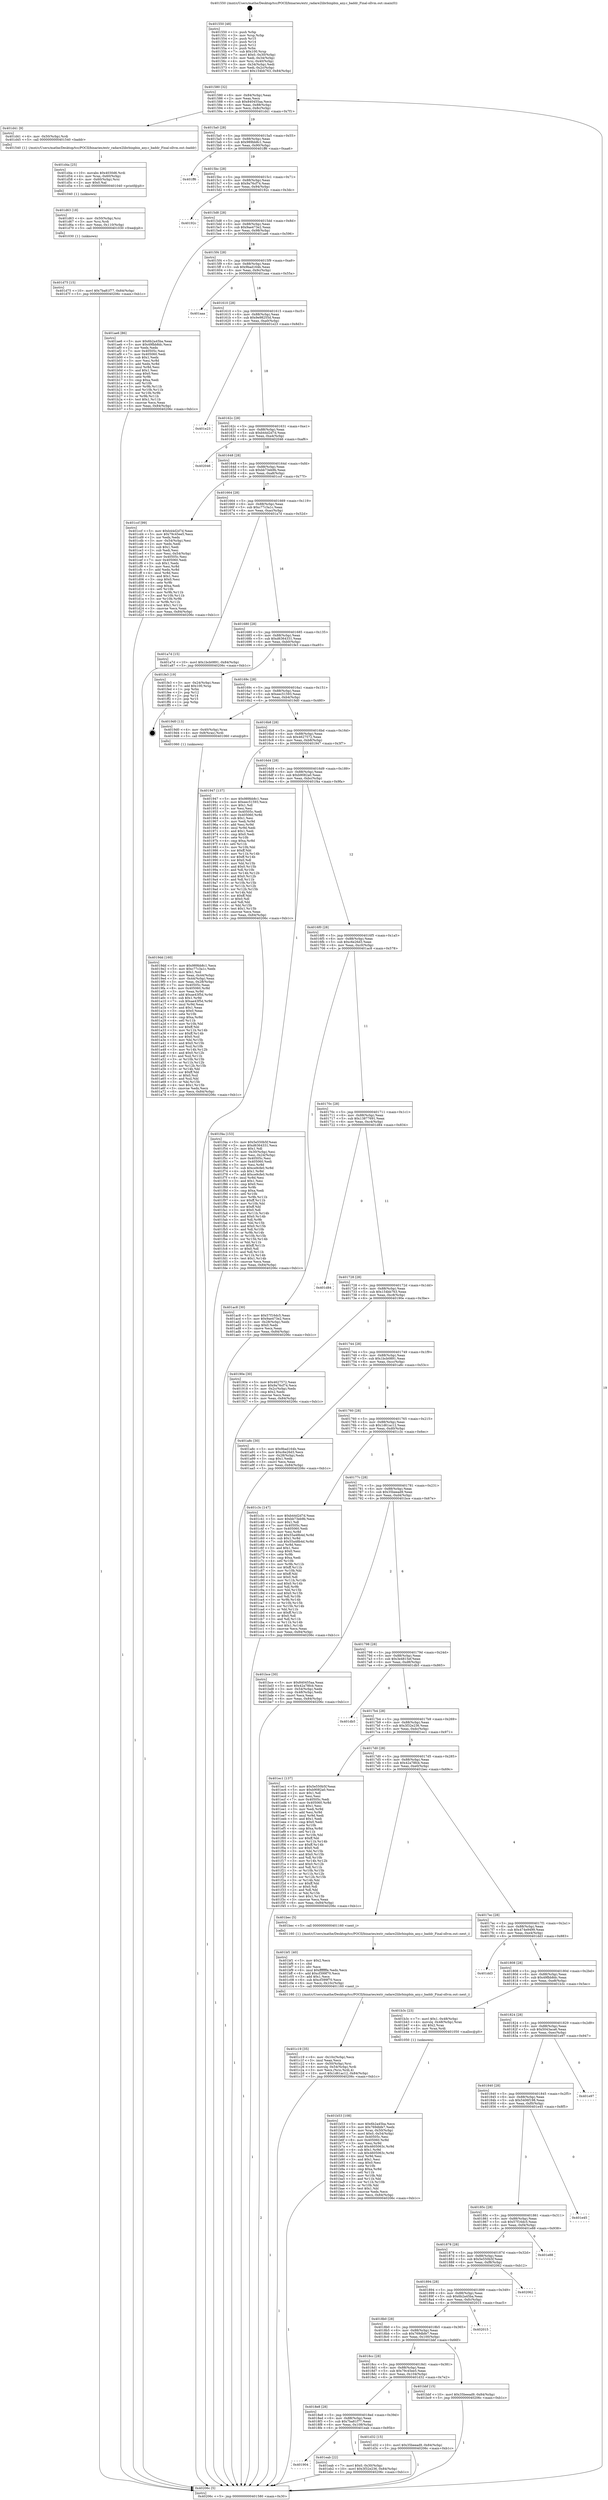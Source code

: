 digraph "0x401550" {
  label = "0x401550 (/mnt/c/Users/mathe/Desktop/tcc/POCII/binaries/extr_radare2librbinpbin_any.c_baddr_Final-ollvm.out::main(0))"
  labelloc = "t"
  node[shape=record]

  Entry [label="",width=0.3,height=0.3,shape=circle,fillcolor=black,style=filled]
  "0x401580" [label="{
     0x401580 [32]\l
     | [instrs]\l
     &nbsp;&nbsp;0x401580 \<+6\>: mov -0x84(%rbp),%eax\l
     &nbsp;&nbsp;0x401586 \<+2\>: mov %eax,%ecx\l
     &nbsp;&nbsp;0x401588 \<+6\>: sub $0x840455aa,%ecx\l
     &nbsp;&nbsp;0x40158e \<+6\>: mov %eax,-0x88(%rbp)\l
     &nbsp;&nbsp;0x401594 \<+6\>: mov %ecx,-0x8c(%rbp)\l
     &nbsp;&nbsp;0x40159a \<+6\>: je 0000000000401d41 \<main+0x7f1\>\l
  }"]
  "0x401d41" [label="{
     0x401d41 [9]\l
     | [instrs]\l
     &nbsp;&nbsp;0x401d41 \<+4\>: mov -0x50(%rbp),%rdi\l
     &nbsp;&nbsp;0x401d45 \<+5\>: call 0000000000401540 \<baddr\>\l
     | [calls]\l
     &nbsp;&nbsp;0x401540 \{1\} (/mnt/c/Users/mathe/Desktop/tcc/POCII/binaries/extr_radare2librbinpbin_any.c_baddr_Final-ollvm.out::baddr)\l
  }"]
  "0x4015a0" [label="{
     0x4015a0 [28]\l
     | [instrs]\l
     &nbsp;&nbsp;0x4015a0 \<+5\>: jmp 00000000004015a5 \<main+0x55\>\l
     &nbsp;&nbsp;0x4015a5 \<+6\>: mov -0x88(%rbp),%eax\l
     &nbsp;&nbsp;0x4015ab \<+5\>: sub $0x989bb8c1,%eax\l
     &nbsp;&nbsp;0x4015b0 \<+6\>: mov %eax,-0x90(%rbp)\l
     &nbsp;&nbsp;0x4015b6 \<+6\>: je 0000000000401ff6 \<main+0xaa6\>\l
  }"]
  Exit [label="",width=0.3,height=0.3,shape=circle,fillcolor=black,style=filled,peripheries=2]
  "0x401ff6" [label="{
     0x401ff6\l
  }", style=dashed]
  "0x4015bc" [label="{
     0x4015bc [28]\l
     | [instrs]\l
     &nbsp;&nbsp;0x4015bc \<+5\>: jmp 00000000004015c1 \<main+0x71\>\l
     &nbsp;&nbsp;0x4015c1 \<+6\>: mov -0x88(%rbp),%eax\l
     &nbsp;&nbsp;0x4015c7 \<+5\>: sub $0x9a76cf74,%eax\l
     &nbsp;&nbsp;0x4015cc \<+6\>: mov %eax,-0x94(%rbp)\l
     &nbsp;&nbsp;0x4015d2 \<+6\>: je 000000000040192c \<main+0x3dc\>\l
  }"]
  "0x401904" [label="{
     0x401904\l
  }", style=dashed]
  "0x40192c" [label="{
     0x40192c\l
  }", style=dashed]
  "0x4015d8" [label="{
     0x4015d8 [28]\l
     | [instrs]\l
     &nbsp;&nbsp;0x4015d8 \<+5\>: jmp 00000000004015dd \<main+0x8d\>\l
     &nbsp;&nbsp;0x4015dd \<+6\>: mov -0x88(%rbp),%eax\l
     &nbsp;&nbsp;0x4015e3 \<+5\>: sub $0x9ae473e2,%eax\l
     &nbsp;&nbsp;0x4015e8 \<+6\>: mov %eax,-0x98(%rbp)\l
     &nbsp;&nbsp;0x4015ee \<+6\>: je 0000000000401ae6 \<main+0x596\>\l
  }"]
  "0x401eab" [label="{
     0x401eab [22]\l
     | [instrs]\l
     &nbsp;&nbsp;0x401eab \<+7\>: movl $0x0,-0x30(%rbp)\l
     &nbsp;&nbsp;0x401eb2 \<+10\>: movl $0x3f32e236,-0x84(%rbp)\l
     &nbsp;&nbsp;0x401ebc \<+5\>: jmp 000000000040206c \<main+0xb1c\>\l
  }"]
  "0x401ae6" [label="{
     0x401ae6 [86]\l
     | [instrs]\l
     &nbsp;&nbsp;0x401ae6 \<+5\>: mov $0x6b2a45ba,%eax\l
     &nbsp;&nbsp;0x401aeb \<+5\>: mov $0x49fbb8dc,%ecx\l
     &nbsp;&nbsp;0x401af0 \<+2\>: xor %edx,%edx\l
     &nbsp;&nbsp;0x401af2 \<+7\>: mov 0x40505c,%esi\l
     &nbsp;&nbsp;0x401af9 \<+7\>: mov 0x405060,%edi\l
     &nbsp;&nbsp;0x401b00 \<+3\>: sub $0x1,%edx\l
     &nbsp;&nbsp;0x401b03 \<+3\>: mov %esi,%r8d\l
     &nbsp;&nbsp;0x401b06 \<+3\>: add %edx,%r8d\l
     &nbsp;&nbsp;0x401b09 \<+4\>: imul %r8d,%esi\l
     &nbsp;&nbsp;0x401b0d \<+3\>: and $0x1,%esi\l
     &nbsp;&nbsp;0x401b10 \<+3\>: cmp $0x0,%esi\l
     &nbsp;&nbsp;0x401b13 \<+4\>: sete %r9b\l
     &nbsp;&nbsp;0x401b17 \<+3\>: cmp $0xa,%edi\l
     &nbsp;&nbsp;0x401b1a \<+4\>: setl %r10b\l
     &nbsp;&nbsp;0x401b1e \<+3\>: mov %r9b,%r11b\l
     &nbsp;&nbsp;0x401b21 \<+3\>: and %r10b,%r11b\l
     &nbsp;&nbsp;0x401b24 \<+3\>: xor %r10b,%r9b\l
     &nbsp;&nbsp;0x401b27 \<+3\>: or %r9b,%r11b\l
     &nbsp;&nbsp;0x401b2a \<+4\>: test $0x1,%r11b\l
     &nbsp;&nbsp;0x401b2e \<+3\>: cmovne %ecx,%eax\l
     &nbsp;&nbsp;0x401b31 \<+6\>: mov %eax,-0x84(%rbp)\l
     &nbsp;&nbsp;0x401b37 \<+5\>: jmp 000000000040206c \<main+0xb1c\>\l
  }"]
  "0x4015f4" [label="{
     0x4015f4 [28]\l
     | [instrs]\l
     &nbsp;&nbsp;0x4015f4 \<+5\>: jmp 00000000004015f9 \<main+0xa9\>\l
     &nbsp;&nbsp;0x4015f9 \<+6\>: mov -0x88(%rbp),%eax\l
     &nbsp;&nbsp;0x4015ff \<+5\>: sub $0x9bad164b,%eax\l
     &nbsp;&nbsp;0x401604 \<+6\>: mov %eax,-0x9c(%rbp)\l
     &nbsp;&nbsp;0x40160a \<+6\>: je 0000000000401aaa \<main+0x55a\>\l
  }"]
  "0x401d75" [label="{
     0x401d75 [15]\l
     | [instrs]\l
     &nbsp;&nbsp;0x401d75 \<+10\>: movl $0x7ba81f77,-0x84(%rbp)\l
     &nbsp;&nbsp;0x401d7f \<+5\>: jmp 000000000040206c \<main+0xb1c\>\l
  }"]
  "0x401aaa" [label="{
     0x401aaa\l
  }", style=dashed]
  "0x401610" [label="{
     0x401610 [28]\l
     | [instrs]\l
     &nbsp;&nbsp;0x401610 \<+5\>: jmp 0000000000401615 \<main+0xc5\>\l
     &nbsp;&nbsp;0x401615 \<+6\>: mov -0x88(%rbp),%eax\l
     &nbsp;&nbsp;0x40161b \<+5\>: sub $0x9e98255d,%eax\l
     &nbsp;&nbsp;0x401620 \<+6\>: mov %eax,-0xa0(%rbp)\l
     &nbsp;&nbsp;0x401626 \<+6\>: je 0000000000401e23 \<main+0x8d3\>\l
  }"]
  "0x401d63" [label="{
     0x401d63 [18]\l
     | [instrs]\l
     &nbsp;&nbsp;0x401d63 \<+4\>: mov -0x50(%rbp),%rsi\l
     &nbsp;&nbsp;0x401d67 \<+3\>: mov %rsi,%rdi\l
     &nbsp;&nbsp;0x401d6a \<+6\>: mov %eax,-0x110(%rbp)\l
     &nbsp;&nbsp;0x401d70 \<+5\>: call 0000000000401030 \<free@plt\>\l
     | [calls]\l
     &nbsp;&nbsp;0x401030 \{1\} (unknown)\l
  }"]
  "0x401e23" [label="{
     0x401e23\l
  }", style=dashed]
  "0x40162c" [label="{
     0x40162c [28]\l
     | [instrs]\l
     &nbsp;&nbsp;0x40162c \<+5\>: jmp 0000000000401631 \<main+0xe1\>\l
     &nbsp;&nbsp;0x401631 \<+6\>: mov -0x88(%rbp),%eax\l
     &nbsp;&nbsp;0x401637 \<+5\>: sub $0xb44d2d7d,%eax\l
     &nbsp;&nbsp;0x40163c \<+6\>: mov %eax,-0xa4(%rbp)\l
     &nbsp;&nbsp;0x401642 \<+6\>: je 0000000000402046 \<main+0xaf6\>\l
  }"]
  "0x401d4a" [label="{
     0x401d4a [25]\l
     | [instrs]\l
     &nbsp;&nbsp;0x401d4a \<+10\>: movabs $0x4030d6,%rdi\l
     &nbsp;&nbsp;0x401d54 \<+4\>: mov %rax,-0x60(%rbp)\l
     &nbsp;&nbsp;0x401d58 \<+4\>: mov -0x60(%rbp),%rsi\l
     &nbsp;&nbsp;0x401d5c \<+2\>: mov $0x0,%al\l
     &nbsp;&nbsp;0x401d5e \<+5\>: call 0000000000401040 \<printf@plt\>\l
     | [calls]\l
     &nbsp;&nbsp;0x401040 \{1\} (unknown)\l
  }"]
  "0x402046" [label="{
     0x402046\l
  }", style=dashed]
  "0x401648" [label="{
     0x401648 [28]\l
     | [instrs]\l
     &nbsp;&nbsp;0x401648 \<+5\>: jmp 000000000040164d \<main+0xfd\>\l
     &nbsp;&nbsp;0x40164d \<+6\>: mov -0x88(%rbp),%eax\l
     &nbsp;&nbsp;0x401653 \<+5\>: sub $0xbb73eb9b,%eax\l
     &nbsp;&nbsp;0x401658 \<+6\>: mov %eax,-0xa8(%rbp)\l
     &nbsp;&nbsp;0x40165e \<+6\>: je 0000000000401ccf \<main+0x77f\>\l
  }"]
  "0x4018e8" [label="{
     0x4018e8 [28]\l
     | [instrs]\l
     &nbsp;&nbsp;0x4018e8 \<+5\>: jmp 00000000004018ed \<main+0x39d\>\l
     &nbsp;&nbsp;0x4018ed \<+6\>: mov -0x88(%rbp),%eax\l
     &nbsp;&nbsp;0x4018f3 \<+5\>: sub $0x7ba81f77,%eax\l
     &nbsp;&nbsp;0x4018f8 \<+6\>: mov %eax,-0x108(%rbp)\l
     &nbsp;&nbsp;0x4018fe \<+6\>: je 0000000000401eab \<main+0x95b\>\l
  }"]
  "0x401ccf" [label="{
     0x401ccf [99]\l
     | [instrs]\l
     &nbsp;&nbsp;0x401ccf \<+5\>: mov $0xb44d2d7d,%eax\l
     &nbsp;&nbsp;0x401cd4 \<+5\>: mov $0x79c45ee5,%ecx\l
     &nbsp;&nbsp;0x401cd9 \<+2\>: xor %edx,%edx\l
     &nbsp;&nbsp;0x401cdb \<+3\>: mov -0x54(%rbp),%esi\l
     &nbsp;&nbsp;0x401cde \<+2\>: mov %edx,%edi\l
     &nbsp;&nbsp;0x401ce0 \<+3\>: sub $0x1,%edi\l
     &nbsp;&nbsp;0x401ce3 \<+2\>: sub %edi,%esi\l
     &nbsp;&nbsp;0x401ce5 \<+3\>: mov %esi,-0x54(%rbp)\l
     &nbsp;&nbsp;0x401ce8 \<+7\>: mov 0x40505c,%esi\l
     &nbsp;&nbsp;0x401cef \<+7\>: mov 0x405060,%edi\l
     &nbsp;&nbsp;0x401cf6 \<+3\>: sub $0x1,%edx\l
     &nbsp;&nbsp;0x401cf9 \<+3\>: mov %esi,%r8d\l
     &nbsp;&nbsp;0x401cfc \<+3\>: add %edx,%r8d\l
     &nbsp;&nbsp;0x401cff \<+4\>: imul %r8d,%esi\l
     &nbsp;&nbsp;0x401d03 \<+3\>: and $0x1,%esi\l
     &nbsp;&nbsp;0x401d06 \<+3\>: cmp $0x0,%esi\l
     &nbsp;&nbsp;0x401d09 \<+4\>: sete %r9b\l
     &nbsp;&nbsp;0x401d0d \<+3\>: cmp $0xa,%edi\l
     &nbsp;&nbsp;0x401d10 \<+4\>: setl %r10b\l
     &nbsp;&nbsp;0x401d14 \<+3\>: mov %r9b,%r11b\l
     &nbsp;&nbsp;0x401d17 \<+3\>: and %r10b,%r11b\l
     &nbsp;&nbsp;0x401d1a \<+3\>: xor %r10b,%r9b\l
     &nbsp;&nbsp;0x401d1d \<+3\>: or %r9b,%r11b\l
     &nbsp;&nbsp;0x401d20 \<+4\>: test $0x1,%r11b\l
     &nbsp;&nbsp;0x401d24 \<+3\>: cmovne %ecx,%eax\l
     &nbsp;&nbsp;0x401d27 \<+6\>: mov %eax,-0x84(%rbp)\l
     &nbsp;&nbsp;0x401d2d \<+5\>: jmp 000000000040206c \<main+0xb1c\>\l
  }"]
  "0x401664" [label="{
     0x401664 [28]\l
     | [instrs]\l
     &nbsp;&nbsp;0x401664 \<+5\>: jmp 0000000000401669 \<main+0x119\>\l
     &nbsp;&nbsp;0x401669 \<+6\>: mov -0x88(%rbp),%eax\l
     &nbsp;&nbsp;0x40166f \<+5\>: sub $0xc77c3a1c,%eax\l
     &nbsp;&nbsp;0x401674 \<+6\>: mov %eax,-0xac(%rbp)\l
     &nbsp;&nbsp;0x40167a \<+6\>: je 0000000000401a7d \<main+0x52d\>\l
  }"]
  "0x401d32" [label="{
     0x401d32 [15]\l
     | [instrs]\l
     &nbsp;&nbsp;0x401d32 \<+10\>: movl $0x35beead9,-0x84(%rbp)\l
     &nbsp;&nbsp;0x401d3c \<+5\>: jmp 000000000040206c \<main+0xb1c\>\l
  }"]
  "0x401a7d" [label="{
     0x401a7d [15]\l
     | [instrs]\l
     &nbsp;&nbsp;0x401a7d \<+10\>: movl $0x1bcb0891,-0x84(%rbp)\l
     &nbsp;&nbsp;0x401a87 \<+5\>: jmp 000000000040206c \<main+0xb1c\>\l
  }"]
  "0x401680" [label="{
     0x401680 [28]\l
     | [instrs]\l
     &nbsp;&nbsp;0x401680 \<+5\>: jmp 0000000000401685 \<main+0x135\>\l
     &nbsp;&nbsp;0x401685 \<+6\>: mov -0x88(%rbp),%eax\l
     &nbsp;&nbsp;0x40168b \<+5\>: sub $0xd6364331,%eax\l
     &nbsp;&nbsp;0x401690 \<+6\>: mov %eax,-0xb0(%rbp)\l
     &nbsp;&nbsp;0x401696 \<+6\>: je 0000000000401fe3 \<main+0xa93\>\l
  }"]
  "0x401c19" [label="{
     0x401c19 [35]\l
     | [instrs]\l
     &nbsp;&nbsp;0x401c19 \<+6\>: mov -0x10c(%rbp),%ecx\l
     &nbsp;&nbsp;0x401c1f \<+3\>: imul %eax,%ecx\l
     &nbsp;&nbsp;0x401c22 \<+4\>: mov -0x50(%rbp),%rsi\l
     &nbsp;&nbsp;0x401c26 \<+4\>: movslq -0x54(%rbp),%rdi\l
     &nbsp;&nbsp;0x401c2a \<+3\>: mov %ecx,(%rsi,%rdi,4)\l
     &nbsp;&nbsp;0x401c2d \<+10\>: movl $0x1d61ac12,-0x84(%rbp)\l
     &nbsp;&nbsp;0x401c37 \<+5\>: jmp 000000000040206c \<main+0xb1c\>\l
  }"]
  "0x401fe3" [label="{
     0x401fe3 [19]\l
     | [instrs]\l
     &nbsp;&nbsp;0x401fe3 \<+3\>: mov -0x24(%rbp),%eax\l
     &nbsp;&nbsp;0x401fe6 \<+7\>: add $0x100,%rsp\l
     &nbsp;&nbsp;0x401fed \<+1\>: pop %rbx\l
     &nbsp;&nbsp;0x401fee \<+2\>: pop %r12\l
     &nbsp;&nbsp;0x401ff0 \<+2\>: pop %r14\l
     &nbsp;&nbsp;0x401ff2 \<+2\>: pop %r15\l
     &nbsp;&nbsp;0x401ff4 \<+1\>: pop %rbp\l
     &nbsp;&nbsp;0x401ff5 \<+1\>: ret\l
  }"]
  "0x40169c" [label="{
     0x40169c [28]\l
     | [instrs]\l
     &nbsp;&nbsp;0x40169c \<+5\>: jmp 00000000004016a1 \<main+0x151\>\l
     &nbsp;&nbsp;0x4016a1 \<+6\>: mov -0x88(%rbp),%eax\l
     &nbsp;&nbsp;0x4016a7 \<+5\>: sub $0xeec51593,%eax\l
     &nbsp;&nbsp;0x4016ac \<+6\>: mov %eax,-0xb4(%rbp)\l
     &nbsp;&nbsp;0x4016b2 \<+6\>: je 00000000004019d0 \<main+0x480\>\l
  }"]
  "0x401bf1" [label="{
     0x401bf1 [40]\l
     | [instrs]\l
     &nbsp;&nbsp;0x401bf1 \<+5\>: mov $0x2,%ecx\l
     &nbsp;&nbsp;0x401bf6 \<+1\>: cltd\l
     &nbsp;&nbsp;0x401bf7 \<+2\>: idiv %ecx\l
     &nbsp;&nbsp;0x401bf9 \<+6\>: imul $0xfffffffe,%edx,%ecx\l
     &nbsp;&nbsp;0x401bff \<+6\>: add $0xcf399f70,%ecx\l
     &nbsp;&nbsp;0x401c05 \<+3\>: add $0x1,%ecx\l
     &nbsp;&nbsp;0x401c08 \<+6\>: sub $0xcf399f70,%ecx\l
     &nbsp;&nbsp;0x401c0e \<+6\>: mov %ecx,-0x10c(%rbp)\l
     &nbsp;&nbsp;0x401c14 \<+5\>: call 0000000000401160 \<next_i\>\l
     | [calls]\l
     &nbsp;&nbsp;0x401160 \{1\} (/mnt/c/Users/mathe/Desktop/tcc/POCII/binaries/extr_radare2librbinpbin_any.c_baddr_Final-ollvm.out::next_i)\l
  }"]
  "0x4019d0" [label="{
     0x4019d0 [13]\l
     | [instrs]\l
     &nbsp;&nbsp;0x4019d0 \<+4\>: mov -0x40(%rbp),%rax\l
     &nbsp;&nbsp;0x4019d4 \<+4\>: mov 0x8(%rax),%rdi\l
     &nbsp;&nbsp;0x4019d8 \<+5\>: call 0000000000401060 \<atoi@plt\>\l
     | [calls]\l
     &nbsp;&nbsp;0x401060 \{1\} (unknown)\l
  }"]
  "0x4016b8" [label="{
     0x4016b8 [28]\l
     | [instrs]\l
     &nbsp;&nbsp;0x4016b8 \<+5\>: jmp 00000000004016bd \<main+0x16d\>\l
     &nbsp;&nbsp;0x4016bd \<+6\>: mov -0x88(%rbp),%eax\l
     &nbsp;&nbsp;0x4016c3 \<+5\>: sub $0x4627572,%eax\l
     &nbsp;&nbsp;0x4016c8 \<+6\>: mov %eax,-0xb8(%rbp)\l
     &nbsp;&nbsp;0x4016ce \<+6\>: je 0000000000401947 \<main+0x3f7\>\l
  }"]
  "0x4018cc" [label="{
     0x4018cc [28]\l
     | [instrs]\l
     &nbsp;&nbsp;0x4018cc \<+5\>: jmp 00000000004018d1 \<main+0x381\>\l
     &nbsp;&nbsp;0x4018d1 \<+6\>: mov -0x88(%rbp),%eax\l
     &nbsp;&nbsp;0x4018d7 \<+5\>: sub $0x79c45ee5,%eax\l
     &nbsp;&nbsp;0x4018dc \<+6\>: mov %eax,-0x104(%rbp)\l
     &nbsp;&nbsp;0x4018e2 \<+6\>: je 0000000000401d32 \<main+0x7e2\>\l
  }"]
  "0x401947" [label="{
     0x401947 [137]\l
     | [instrs]\l
     &nbsp;&nbsp;0x401947 \<+5\>: mov $0x989bb8c1,%eax\l
     &nbsp;&nbsp;0x40194c \<+5\>: mov $0xeec51593,%ecx\l
     &nbsp;&nbsp;0x401951 \<+2\>: mov $0x1,%dl\l
     &nbsp;&nbsp;0x401953 \<+2\>: xor %esi,%esi\l
     &nbsp;&nbsp;0x401955 \<+7\>: mov 0x40505c,%edi\l
     &nbsp;&nbsp;0x40195c \<+8\>: mov 0x405060,%r8d\l
     &nbsp;&nbsp;0x401964 \<+3\>: sub $0x1,%esi\l
     &nbsp;&nbsp;0x401967 \<+3\>: mov %edi,%r9d\l
     &nbsp;&nbsp;0x40196a \<+3\>: add %esi,%r9d\l
     &nbsp;&nbsp;0x40196d \<+4\>: imul %r9d,%edi\l
     &nbsp;&nbsp;0x401971 \<+3\>: and $0x1,%edi\l
     &nbsp;&nbsp;0x401974 \<+3\>: cmp $0x0,%edi\l
     &nbsp;&nbsp;0x401977 \<+4\>: sete %r10b\l
     &nbsp;&nbsp;0x40197b \<+4\>: cmp $0xa,%r8d\l
     &nbsp;&nbsp;0x40197f \<+4\>: setl %r11b\l
     &nbsp;&nbsp;0x401983 \<+3\>: mov %r10b,%bl\l
     &nbsp;&nbsp;0x401986 \<+3\>: xor $0xff,%bl\l
     &nbsp;&nbsp;0x401989 \<+3\>: mov %r11b,%r14b\l
     &nbsp;&nbsp;0x40198c \<+4\>: xor $0xff,%r14b\l
     &nbsp;&nbsp;0x401990 \<+3\>: xor $0x0,%dl\l
     &nbsp;&nbsp;0x401993 \<+3\>: mov %bl,%r15b\l
     &nbsp;&nbsp;0x401996 \<+4\>: and $0x0,%r15b\l
     &nbsp;&nbsp;0x40199a \<+3\>: and %dl,%r10b\l
     &nbsp;&nbsp;0x40199d \<+3\>: mov %r14b,%r12b\l
     &nbsp;&nbsp;0x4019a0 \<+4\>: and $0x0,%r12b\l
     &nbsp;&nbsp;0x4019a4 \<+3\>: and %dl,%r11b\l
     &nbsp;&nbsp;0x4019a7 \<+3\>: or %r10b,%r15b\l
     &nbsp;&nbsp;0x4019aa \<+3\>: or %r11b,%r12b\l
     &nbsp;&nbsp;0x4019ad \<+3\>: xor %r12b,%r15b\l
     &nbsp;&nbsp;0x4019b0 \<+3\>: or %r14b,%bl\l
     &nbsp;&nbsp;0x4019b3 \<+3\>: xor $0xff,%bl\l
     &nbsp;&nbsp;0x4019b6 \<+3\>: or $0x0,%dl\l
     &nbsp;&nbsp;0x4019b9 \<+2\>: and %dl,%bl\l
     &nbsp;&nbsp;0x4019bb \<+3\>: or %bl,%r15b\l
     &nbsp;&nbsp;0x4019be \<+4\>: test $0x1,%r15b\l
     &nbsp;&nbsp;0x4019c2 \<+3\>: cmovne %ecx,%eax\l
     &nbsp;&nbsp;0x4019c5 \<+6\>: mov %eax,-0x84(%rbp)\l
     &nbsp;&nbsp;0x4019cb \<+5\>: jmp 000000000040206c \<main+0xb1c\>\l
  }"]
  "0x4016d4" [label="{
     0x4016d4 [28]\l
     | [instrs]\l
     &nbsp;&nbsp;0x4016d4 \<+5\>: jmp 00000000004016d9 \<main+0x189\>\l
     &nbsp;&nbsp;0x4016d9 \<+6\>: mov -0x88(%rbp),%eax\l
     &nbsp;&nbsp;0x4016df \<+5\>: sub $0xb9082a0,%eax\l
     &nbsp;&nbsp;0x4016e4 \<+6\>: mov %eax,-0xbc(%rbp)\l
     &nbsp;&nbsp;0x4016ea \<+6\>: je 0000000000401f4a \<main+0x9fa\>\l
  }"]
  "0x401bbf" [label="{
     0x401bbf [15]\l
     | [instrs]\l
     &nbsp;&nbsp;0x401bbf \<+10\>: movl $0x35beead9,-0x84(%rbp)\l
     &nbsp;&nbsp;0x401bc9 \<+5\>: jmp 000000000040206c \<main+0xb1c\>\l
  }"]
  "0x401f4a" [label="{
     0x401f4a [153]\l
     | [instrs]\l
     &nbsp;&nbsp;0x401f4a \<+5\>: mov $0x5e550b5f,%eax\l
     &nbsp;&nbsp;0x401f4f \<+5\>: mov $0xd6364331,%ecx\l
     &nbsp;&nbsp;0x401f54 \<+2\>: mov $0x1,%dl\l
     &nbsp;&nbsp;0x401f56 \<+3\>: mov -0x30(%rbp),%esi\l
     &nbsp;&nbsp;0x401f59 \<+3\>: mov %esi,-0x24(%rbp)\l
     &nbsp;&nbsp;0x401f5c \<+7\>: mov 0x40505c,%esi\l
     &nbsp;&nbsp;0x401f63 \<+7\>: mov 0x405060,%edi\l
     &nbsp;&nbsp;0x401f6a \<+3\>: mov %esi,%r8d\l
     &nbsp;&nbsp;0x401f6d \<+7\>: sub $0xce9cfe0,%r8d\l
     &nbsp;&nbsp;0x401f74 \<+4\>: sub $0x1,%r8d\l
     &nbsp;&nbsp;0x401f78 \<+7\>: add $0xce9cfe0,%r8d\l
     &nbsp;&nbsp;0x401f7f \<+4\>: imul %r8d,%esi\l
     &nbsp;&nbsp;0x401f83 \<+3\>: and $0x1,%esi\l
     &nbsp;&nbsp;0x401f86 \<+3\>: cmp $0x0,%esi\l
     &nbsp;&nbsp;0x401f89 \<+4\>: sete %r9b\l
     &nbsp;&nbsp;0x401f8d \<+3\>: cmp $0xa,%edi\l
     &nbsp;&nbsp;0x401f90 \<+4\>: setl %r10b\l
     &nbsp;&nbsp;0x401f94 \<+3\>: mov %r9b,%r11b\l
     &nbsp;&nbsp;0x401f97 \<+4\>: xor $0xff,%r11b\l
     &nbsp;&nbsp;0x401f9b \<+3\>: mov %r10b,%bl\l
     &nbsp;&nbsp;0x401f9e \<+3\>: xor $0xff,%bl\l
     &nbsp;&nbsp;0x401fa1 \<+3\>: xor $0x0,%dl\l
     &nbsp;&nbsp;0x401fa4 \<+3\>: mov %r11b,%r14b\l
     &nbsp;&nbsp;0x401fa7 \<+4\>: and $0x0,%r14b\l
     &nbsp;&nbsp;0x401fab \<+3\>: and %dl,%r9b\l
     &nbsp;&nbsp;0x401fae \<+3\>: mov %bl,%r15b\l
     &nbsp;&nbsp;0x401fb1 \<+4\>: and $0x0,%r15b\l
     &nbsp;&nbsp;0x401fb5 \<+3\>: and %dl,%r10b\l
     &nbsp;&nbsp;0x401fb8 \<+3\>: or %r9b,%r14b\l
     &nbsp;&nbsp;0x401fbb \<+3\>: or %r10b,%r15b\l
     &nbsp;&nbsp;0x401fbe \<+3\>: xor %r15b,%r14b\l
     &nbsp;&nbsp;0x401fc1 \<+3\>: or %bl,%r11b\l
     &nbsp;&nbsp;0x401fc4 \<+4\>: xor $0xff,%r11b\l
     &nbsp;&nbsp;0x401fc8 \<+3\>: or $0x0,%dl\l
     &nbsp;&nbsp;0x401fcb \<+3\>: and %dl,%r11b\l
     &nbsp;&nbsp;0x401fce \<+3\>: or %r11b,%r14b\l
     &nbsp;&nbsp;0x401fd1 \<+4\>: test $0x1,%r14b\l
     &nbsp;&nbsp;0x401fd5 \<+3\>: cmovne %ecx,%eax\l
     &nbsp;&nbsp;0x401fd8 \<+6\>: mov %eax,-0x84(%rbp)\l
     &nbsp;&nbsp;0x401fde \<+5\>: jmp 000000000040206c \<main+0xb1c\>\l
  }"]
  "0x4016f0" [label="{
     0x4016f0 [28]\l
     | [instrs]\l
     &nbsp;&nbsp;0x4016f0 \<+5\>: jmp 00000000004016f5 \<main+0x1a5\>\l
     &nbsp;&nbsp;0x4016f5 \<+6\>: mov -0x88(%rbp),%eax\l
     &nbsp;&nbsp;0x4016fb \<+5\>: sub $0xc6e26d3,%eax\l
     &nbsp;&nbsp;0x401700 \<+6\>: mov %eax,-0xc0(%rbp)\l
     &nbsp;&nbsp;0x401706 \<+6\>: je 0000000000401ac8 \<main+0x578\>\l
  }"]
  "0x4018b0" [label="{
     0x4018b0 [28]\l
     | [instrs]\l
     &nbsp;&nbsp;0x4018b0 \<+5\>: jmp 00000000004018b5 \<main+0x365\>\l
     &nbsp;&nbsp;0x4018b5 \<+6\>: mov -0x88(%rbp),%eax\l
     &nbsp;&nbsp;0x4018bb \<+5\>: sub $0x769dbfe7,%eax\l
     &nbsp;&nbsp;0x4018c0 \<+6\>: mov %eax,-0x100(%rbp)\l
     &nbsp;&nbsp;0x4018c6 \<+6\>: je 0000000000401bbf \<main+0x66f\>\l
  }"]
  "0x401ac8" [label="{
     0x401ac8 [30]\l
     | [instrs]\l
     &nbsp;&nbsp;0x401ac8 \<+5\>: mov $0x57f16dc5,%eax\l
     &nbsp;&nbsp;0x401acd \<+5\>: mov $0x9ae473e2,%ecx\l
     &nbsp;&nbsp;0x401ad2 \<+3\>: mov -0x28(%rbp),%edx\l
     &nbsp;&nbsp;0x401ad5 \<+3\>: cmp $0x0,%edx\l
     &nbsp;&nbsp;0x401ad8 \<+3\>: cmove %ecx,%eax\l
     &nbsp;&nbsp;0x401adb \<+6\>: mov %eax,-0x84(%rbp)\l
     &nbsp;&nbsp;0x401ae1 \<+5\>: jmp 000000000040206c \<main+0xb1c\>\l
  }"]
  "0x40170c" [label="{
     0x40170c [28]\l
     | [instrs]\l
     &nbsp;&nbsp;0x40170c \<+5\>: jmp 0000000000401711 \<main+0x1c1\>\l
     &nbsp;&nbsp;0x401711 \<+6\>: mov -0x88(%rbp),%eax\l
     &nbsp;&nbsp;0x401717 \<+5\>: sub $0x13877691,%eax\l
     &nbsp;&nbsp;0x40171c \<+6\>: mov %eax,-0xc4(%rbp)\l
     &nbsp;&nbsp;0x401722 \<+6\>: je 0000000000401d84 \<main+0x834\>\l
  }"]
  "0x402015" [label="{
     0x402015\l
  }", style=dashed]
  "0x401d84" [label="{
     0x401d84\l
  }", style=dashed]
  "0x401728" [label="{
     0x401728 [28]\l
     | [instrs]\l
     &nbsp;&nbsp;0x401728 \<+5\>: jmp 000000000040172d \<main+0x1dd\>\l
     &nbsp;&nbsp;0x40172d \<+6\>: mov -0x88(%rbp),%eax\l
     &nbsp;&nbsp;0x401733 \<+5\>: sub $0x154bb763,%eax\l
     &nbsp;&nbsp;0x401738 \<+6\>: mov %eax,-0xc8(%rbp)\l
     &nbsp;&nbsp;0x40173e \<+6\>: je 000000000040190e \<main+0x3be\>\l
  }"]
  "0x401894" [label="{
     0x401894 [28]\l
     | [instrs]\l
     &nbsp;&nbsp;0x401894 \<+5\>: jmp 0000000000401899 \<main+0x349\>\l
     &nbsp;&nbsp;0x401899 \<+6\>: mov -0x88(%rbp),%eax\l
     &nbsp;&nbsp;0x40189f \<+5\>: sub $0x6b2a45ba,%eax\l
     &nbsp;&nbsp;0x4018a4 \<+6\>: mov %eax,-0xfc(%rbp)\l
     &nbsp;&nbsp;0x4018aa \<+6\>: je 0000000000402015 \<main+0xac5\>\l
  }"]
  "0x40190e" [label="{
     0x40190e [30]\l
     | [instrs]\l
     &nbsp;&nbsp;0x40190e \<+5\>: mov $0x4627572,%eax\l
     &nbsp;&nbsp;0x401913 \<+5\>: mov $0x9a76cf74,%ecx\l
     &nbsp;&nbsp;0x401918 \<+3\>: mov -0x2c(%rbp),%edx\l
     &nbsp;&nbsp;0x40191b \<+3\>: cmp $0x2,%edx\l
     &nbsp;&nbsp;0x40191e \<+3\>: cmovne %ecx,%eax\l
     &nbsp;&nbsp;0x401921 \<+6\>: mov %eax,-0x84(%rbp)\l
     &nbsp;&nbsp;0x401927 \<+5\>: jmp 000000000040206c \<main+0xb1c\>\l
  }"]
  "0x401744" [label="{
     0x401744 [28]\l
     | [instrs]\l
     &nbsp;&nbsp;0x401744 \<+5\>: jmp 0000000000401749 \<main+0x1f9\>\l
     &nbsp;&nbsp;0x401749 \<+6\>: mov -0x88(%rbp),%eax\l
     &nbsp;&nbsp;0x40174f \<+5\>: sub $0x1bcb0891,%eax\l
     &nbsp;&nbsp;0x401754 \<+6\>: mov %eax,-0xcc(%rbp)\l
     &nbsp;&nbsp;0x40175a \<+6\>: je 0000000000401a8c \<main+0x53c\>\l
  }"]
  "0x40206c" [label="{
     0x40206c [5]\l
     | [instrs]\l
     &nbsp;&nbsp;0x40206c \<+5\>: jmp 0000000000401580 \<main+0x30\>\l
  }"]
  "0x401550" [label="{
     0x401550 [48]\l
     | [instrs]\l
     &nbsp;&nbsp;0x401550 \<+1\>: push %rbp\l
     &nbsp;&nbsp;0x401551 \<+3\>: mov %rsp,%rbp\l
     &nbsp;&nbsp;0x401554 \<+2\>: push %r15\l
     &nbsp;&nbsp;0x401556 \<+2\>: push %r14\l
     &nbsp;&nbsp;0x401558 \<+2\>: push %r12\l
     &nbsp;&nbsp;0x40155a \<+1\>: push %rbx\l
     &nbsp;&nbsp;0x40155b \<+7\>: sub $0x100,%rsp\l
     &nbsp;&nbsp;0x401562 \<+7\>: movl $0x0,-0x30(%rbp)\l
     &nbsp;&nbsp;0x401569 \<+3\>: mov %edi,-0x34(%rbp)\l
     &nbsp;&nbsp;0x40156c \<+4\>: mov %rsi,-0x40(%rbp)\l
     &nbsp;&nbsp;0x401570 \<+3\>: mov -0x34(%rbp),%edi\l
     &nbsp;&nbsp;0x401573 \<+3\>: mov %edi,-0x2c(%rbp)\l
     &nbsp;&nbsp;0x401576 \<+10\>: movl $0x154bb763,-0x84(%rbp)\l
  }"]
  "0x4019dd" [label="{
     0x4019dd [160]\l
     | [instrs]\l
     &nbsp;&nbsp;0x4019dd \<+5\>: mov $0x989bb8c1,%ecx\l
     &nbsp;&nbsp;0x4019e2 \<+5\>: mov $0xc77c3a1c,%edx\l
     &nbsp;&nbsp;0x4019e7 \<+3\>: mov $0x1,%sil\l
     &nbsp;&nbsp;0x4019ea \<+3\>: mov %eax,-0x44(%rbp)\l
     &nbsp;&nbsp;0x4019ed \<+3\>: mov -0x44(%rbp),%eax\l
     &nbsp;&nbsp;0x4019f0 \<+3\>: mov %eax,-0x28(%rbp)\l
     &nbsp;&nbsp;0x4019f3 \<+7\>: mov 0x40505c,%eax\l
     &nbsp;&nbsp;0x4019fa \<+8\>: mov 0x405060,%r8d\l
     &nbsp;&nbsp;0x401a02 \<+3\>: mov %eax,%r9d\l
     &nbsp;&nbsp;0x401a05 \<+7\>: add $0xae43f5d,%r9d\l
     &nbsp;&nbsp;0x401a0c \<+4\>: sub $0x1,%r9d\l
     &nbsp;&nbsp;0x401a10 \<+7\>: sub $0xae43f5d,%r9d\l
     &nbsp;&nbsp;0x401a17 \<+4\>: imul %r9d,%eax\l
     &nbsp;&nbsp;0x401a1b \<+3\>: and $0x1,%eax\l
     &nbsp;&nbsp;0x401a1e \<+3\>: cmp $0x0,%eax\l
     &nbsp;&nbsp;0x401a21 \<+4\>: sete %r10b\l
     &nbsp;&nbsp;0x401a25 \<+4\>: cmp $0xa,%r8d\l
     &nbsp;&nbsp;0x401a29 \<+4\>: setl %r11b\l
     &nbsp;&nbsp;0x401a2d \<+3\>: mov %r10b,%bl\l
     &nbsp;&nbsp;0x401a30 \<+3\>: xor $0xff,%bl\l
     &nbsp;&nbsp;0x401a33 \<+3\>: mov %r11b,%r14b\l
     &nbsp;&nbsp;0x401a36 \<+4\>: xor $0xff,%r14b\l
     &nbsp;&nbsp;0x401a3a \<+4\>: xor $0x0,%sil\l
     &nbsp;&nbsp;0x401a3e \<+3\>: mov %bl,%r15b\l
     &nbsp;&nbsp;0x401a41 \<+4\>: and $0x0,%r15b\l
     &nbsp;&nbsp;0x401a45 \<+3\>: and %sil,%r10b\l
     &nbsp;&nbsp;0x401a48 \<+3\>: mov %r14b,%r12b\l
     &nbsp;&nbsp;0x401a4b \<+4\>: and $0x0,%r12b\l
     &nbsp;&nbsp;0x401a4f \<+3\>: and %sil,%r11b\l
     &nbsp;&nbsp;0x401a52 \<+3\>: or %r10b,%r15b\l
     &nbsp;&nbsp;0x401a55 \<+3\>: or %r11b,%r12b\l
     &nbsp;&nbsp;0x401a58 \<+3\>: xor %r12b,%r15b\l
     &nbsp;&nbsp;0x401a5b \<+3\>: or %r14b,%bl\l
     &nbsp;&nbsp;0x401a5e \<+3\>: xor $0xff,%bl\l
     &nbsp;&nbsp;0x401a61 \<+4\>: or $0x0,%sil\l
     &nbsp;&nbsp;0x401a65 \<+3\>: and %sil,%bl\l
     &nbsp;&nbsp;0x401a68 \<+3\>: or %bl,%r15b\l
     &nbsp;&nbsp;0x401a6b \<+4\>: test $0x1,%r15b\l
     &nbsp;&nbsp;0x401a6f \<+3\>: cmovne %edx,%ecx\l
     &nbsp;&nbsp;0x401a72 \<+6\>: mov %ecx,-0x84(%rbp)\l
     &nbsp;&nbsp;0x401a78 \<+5\>: jmp 000000000040206c \<main+0xb1c\>\l
  }"]
  "0x402062" [label="{
     0x402062\l
  }", style=dashed]
  "0x401a8c" [label="{
     0x401a8c [30]\l
     | [instrs]\l
     &nbsp;&nbsp;0x401a8c \<+5\>: mov $0x9bad164b,%eax\l
     &nbsp;&nbsp;0x401a91 \<+5\>: mov $0xc6e26d3,%ecx\l
     &nbsp;&nbsp;0x401a96 \<+3\>: mov -0x28(%rbp),%edx\l
     &nbsp;&nbsp;0x401a99 \<+3\>: cmp $0x1,%edx\l
     &nbsp;&nbsp;0x401a9c \<+3\>: cmovl %ecx,%eax\l
     &nbsp;&nbsp;0x401a9f \<+6\>: mov %eax,-0x84(%rbp)\l
     &nbsp;&nbsp;0x401aa5 \<+5\>: jmp 000000000040206c \<main+0xb1c\>\l
  }"]
  "0x401760" [label="{
     0x401760 [28]\l
     | [instrs]\l
     &nbsp;&nbsp;0x401760 \<+5\>: jmp 0000000000401765 \<main+0x215\>\l
     &nbsp;&nbsp;0x401765 \<+6\>: mov -0x88(%rbp),%eax\l
     &nbsp;&nbsp;0x40176b \<+5\>: sub $0x1d61ac12,%eax\l
     &nbsp;&nbsp;0x401770 \<+6\>: mov %eax,-0xd0(%rbp)\l
     &nbsp;&nbsp;0x401776 \<+6\>: je 0000000000401c3c \<main+0x6ec\>\l
  }"]
  "0x401878" [label="{
     0x401878 [28]\l
     | [instrs]\l
     &nbsp;&nbsp;0x401878 \<+5\>: jmp 000000000040187d \<main+0x32d\>\l
     &nbsp;&nbsp;0x40187d \<+6\>: mov -0x88(%rbp),%eax\l
     &nbsp;&nbsp;0x401883 \<+5\>: sub $0x5e550b5f,%eax\l
     &nbsp;&nbsp;0x401888 \<+6\>: mov %eax,-0xf8(%rbp)\l
     &nbsp;&nbsp;0x40188e \<+6\>: je 0000000000402062 \<main+0xb12\>\l
  }"]
  "0x401c3c" [label="{
     0x401c3c [147]\l
     | [instrs]\l
     &nbsp;&nbsp;0x401c3c \<+5\>: mov $0xb44d2d7d,%eax\l
     &nbsp;&nbsp;0x401c41 \<+5\>: mov $0xbb73eb9b,%ecx\l
     &nbsp;&nbsp;0x401c46 \<+2\>: mov $0x1,%dl\l
     &nbsp;&nbsp;0x401c48 \<+7\>: mov 0x40505c,%esi\l
     &nbsp;&nbsp;0x401c4f \<+7\>: mov 0x405060,%edi\l
     &nbsp;&nbsp;0x401c56 \<+3\>: mov %esi,%r8d\l
     &nbsp;&nbsp;0x401c59 \<+7\>: add $0x55a48b4d,%r8d\l
     &nbsp;&nbsp;0x401c60 \<+4\>: sub $0x1,%r8d\l
     &nbsp;&nbsp;0x401c64 \<+7\>: sub $0x55a48b4d,%r8d\l
     &nbsp;&nbsp;0x401c6b \<+4\>: imul %r8d,%esi\l
     &nbsp;&nbsp;0x401c6f \<+3\>: and $0x1,%esi\l
     &nbsp;&nbsp;0x401c72 \<+3\>: cmp $0x0,%esi\l
     &nbsp;&nbsp;0x401c75 \<+4\>: sete %r9b\l
     &nbsp;&nbsp;0x401c79 \<+3\>: cmp $0xa,%edi\l
     &nbsp;&nbsp;0x401c7c \<+4\>: setl %r10b\l
     &nbsp;&nbsp;0x401c80 \<+3\>: mov %r9b,%r11b\l
     &nbsp;&nbsp;0x401c83 \<+4\>: xor $0xff,%r11b\l
     &nbsp;&nbsp;0x401c87 \<+3\>: mov %r10b,%bl\l
     &nbsp;&nbsp;0x401c8a \<+3\>: xor $0xff,%bl\l
     &nbsp;&nbsp;0x401c8d \<+3\>: xor $0x0,%dl\l
     &nbsp;&nbsp;0x401c90 \<+3\>: mov %r11b,%r14b\l
     &nbsp;&nbsp;0x401c93 \<+4\>: and $0x0,%r14b\l
     &nbsp;&nbsp;0x401c97 \<+3\>: and %dl,%r9b\l
     &nbsp;&nbsp;0x401c9a \<+3\>: mov %bl,%r15b\l
     &nbsp;&nbsp;0x401c9d \<+4\>: and $0x0,%r15b\l
     &nbsp;&nbsp;0x401ca1 \<+3\>: and %dl,%r10b\l
     &nbsp;&nbsp;0x401ca4 \<+3\>: or %r9b,%r14b\l
     &nbsp;&nbsp;0x401ca7 \<+3\>: or %r10b,%r15b\l
     &nbsp;&nbsp;0x401caa \<+3\>: xor %r15b,%r14b\l
     &nbsp;&nbsp;0x401cad \<+3\>: or %bl,%r11b\l
     &nbsp;&nbsp;0x401cb0 \<+4\>: xor $0xff,%r11b\l
     &nbsp;&nbsp;0x401cb4 \<+3\>: or $0x0,%dl\l
     &nbsp;&nbsp;0x401cb7 \<+3\>: and %dl,%r11b\l
     &nbsp;&nbsp;0x401cba \<+3\>: or %r11b,%r14b\l
     &nbsp;&nbsp;0x401cbd \<+4\>: test $0x1,%r14b\l
     &nbsp;&nbsp;0x401cc1 \<+3\>: cmovne %ecx,%eax\l
     &nbsp;&nbsp;0x401cc4 \<+6\>: mov %eax,-0x84(%rbp)\l
     &nbsp;&nbsp;0x401cca \<+5\>: jmp 000000000040206c \<main+0xb1c\>\l
  }"]
  "0x40177c" [label="{
     0x40177c [28]\l
     | [instrs]\l
     &nbsp;&nbsp;0x40177c \<+5\>: jmp 0000000000401781 \<main+0x231\>\l
     &nbsp;&nbsp;0x401781 \<+6\>: mov -0x88(%rbp),%eax\l
     &nbsp;&nbsp;0x401787 \<+5\>: sub $0x35beead9,%eax\l
     &nbsp;&nbsp;0x40178c \<+6\>: mov %eax,-0xd4(%rbp)\l
     &nbsp;&nbsp;0x401792 \<+6\>: je 0000000000401bce \<main+0x67e\>\l
  }"]
  "0x401e88" [label="{
     0x401e88\l
  }", style=dashed]
  "0x401bce" [label="{
     0x401bce [30]\l
     | [instrs]\l
     &nbsp;&nbsp;0x401bce \<+5\>: mov $0x840455aa,%eax\l
     &nbsp;&nbsp;0x401bd3 \<+5\>: mov $0x42a78fcb,%ecx\l
     &nbsp;&nbsp;0x401bd8 \<+3\>: mov -0x54(%rbp),%edx\l
     &nbsp;&nbsp;0x401bdb \<+3\>: cmp -0x48(%rbp),%edx\l
     &nbsp;&nbsp;0x401bde \<+3\>: cmovl %ecx,%eax\l
     &nbsp;&nbsp;0x401be1 \<+6\>: mov %eax,-0x84(%rbp)\l
     &nbsp;&nbsp;0x401be7 \<+5\>: jmp 000000000040206c \<main+0xb1c\>\l
  }"]
  "0x401798" [label="{
     0x401798 [28]\l
     | [instrs]\l
     &nbsp;&nbsp;0x401798 \<+5\>: jmp 000000000040179d \<main+0x24d\>\l
     &nbsp;&nbsp;0x40179d \<+6\>: mov -0x88(%rbp),%eax\l
     &nbsp;&nbsp;0x4017a3 \<+5\>: sub $0x3e4815ef,%eax\l
     &nbsp;&nbsp;0x4017a8 \<+6\>: mov %eax,-0xd8(%rbp)\l
     &nbsp;&nbsp;0x4017ae \<+6\>: je 0000000000401db5 \<main+0x865\>\l
  }"]
  "0x40185c" [label="{
     0x40185c [28]\l
     | [instrs]\l
     &nbsp;&nbsp;0x40185c \<+5\>: jmp 0000000000401861 \<main+0x311\>\l
     &nbsp;&nbsp;0x401861 \<+6\>: mov -0x88(%rbp),%eax\l
     &nbsp;&nbsp;0x401867 \<+5\>: sub $0x57f16dc5,%eax\l
     &nbsp;&nbsp;0x40186c \<+6\>: mov %eax,-0xf4(%rbp)\l
     &nbsp;&nbsp;0x401872 \<+6\>: je 0000000000401e88 \<main+0x938\>\l
  }"]
  "0x401db5" [label="{
     0x401db5\l
  }", style=dashed]
  "0x4017b4" [label="{
     0x4017b4 [28]\l
     | [instrs]\l
     &nbsp;&nbsp;0x4017b4 \<+5\>: jmp 00000000004017b9 \<main+0x269\>\l
     &nbsp;&nbsp;0x4017b9 \<+6\>: mov -0x88(%rbp),%eax\l
     &nbsp;&nbsp;0x4017bf \<+5\>: sub $0x3f32e236,%eax\l
     &nbsp;&nbsp;0x4017c4 \<+6\>: mov %eax,-0xdc(%rbp)\l
     &nbsp;&nbsp;0x4017ca \<+6\>: je 0000000000401ec1 \<main+0x971\>\l
  }"]
  "0x401e45" [label="{
     0x401e45\l
  }", style=dashed]
  "0x401ec1" [label="{
     0x401ec1 [137]\l
     | [instrs]\l
     &nbsp;&nbsp;0x401ec1 \<+5\>: mov $0x5e550b5f,%eax\l
     &nbsp;&nbsp;0x401ec6 \<+5\>: mov $0xb9082a0,%ecx\l
     &nbsp;&nbsp;0x401ecb \<+2\>: mov $0x1,%dl\l
     &nbsp;&nbsp;0x401ecd \<+2\>: xor %esi,%esi\l
     &nbsp;&nbsp;0x401ecf \<+7\>: mov 0x40505c,%edi\l
     &nbsp;&nbsp;0x401ed6 \<+8\>: mov 0x405060,%r8d\l
     &nbsp;&nbsp;0x401ede \<+3\>: sub $0x1,%esi\l
     &nbsp;&nbsp;0x401ee1 \<+3\>: mov %edi,%r9d\l
     &nbsp;&nbsp;0x401ee4 \<+3\>: add %esi,%r9d\l
     &nbsp;&nbsp;0x401ee7 \<+4\>: imul %r9d,%edi\l
     &nbsp;&nbsp;0x401eeb \<+3\>: and $0x1,%edi\l
     &nbsp;&nbsp;0x401eee \<+3\>: cmp $0x0,%edi\l
     &nbsp;&nbsp;0x401ef1 \<+4\>: sete %r10b\l
     &nbsp;&nbsp;0x401ef5 \<+4\>: cmp $0xa,%r8d\l
     &nbsp;&nbsp;0x401ef9 \<+4\>: setl %r11b\l
     &nbsp;&nbsp;0x401efd \<+3\>: mov %r10b,%bl\l
     &nbsp;&nbsp;0x401f00 \<+3\>: xor $0xff,%bl\l
     &nbsp;&nbsp;0x401f03 \<+3\>: mov %r11b,%r14b\l
     &nbsp;&nbsp;0x401f06 \<+4\>: xor $0xff,%r14b\l
     &nbsp;&nbsp;0x401f0a \<+3\>: xor $0x0,%dl\l
     &nbsp;&nbsp;0x401f0d \<+3\>: mov %bl,%r15b\l
     &nbsp;&nbsp;0x401f10 \<+4\>: and $0x0,%r15b\l
     &nbsp;&nbsp;0x401f14 \<+3\>: and %dl,%r10b\l
     &nbsp;&nbsp;0x401f17 \<+3\>: mov %r14b,%r12b\l
     &nbsp;&nbsp;0x401f1a \<+4\>: and $0x0,%r12b\l
     &nbsp;&nbsp;0x401f1e \<+3\>: and %dl,%r11b\l
     &nbsp;&nbsp;0x401f21 \<+3\>: or %r10b,%r15b\l
     &nbsp;&nbsp;0x401f24 \<+3\>: or %r11b,%r12b\l
     &nbsp;&nbsp;0x401f27 \<+3\>: xor %r12b,%r15b\l
     &nbsp;&nbsp;0x401f2a \<+3\>: or %r14b,%bl\l
     &nbsp;&nbsp;0x401f2d \<+3\>: xor $0xff,%bl\l
     &nbsp;&nbsp;0x401f30 \<+3\>: or $0x0,%dl\l
     &nbsp;&nbsp;0x401f33 \<+2\>: and %dl,%bl\l
     &nbsp;&nbsp;0x401f35 \<+3\>: or %bl,%r15b\l
     &nbsp;&nbsp;0x401f38 \<+4\>: test $0x1,%r15b\l
     &nbsp;&nbsp;0x401f3c \<+3\>: cmovne %ecx,%eax\l
     &nbsp;&nbsp;0x401f3f \<+6\>: mov %eax,-0x84(%rbp)\l
     &nbsp;&nbsp;0x401f45 \<+5\>: jmp 000000000040206c \<main+0xb1c\>\l
  }"]
  "0x4017d0" [label="{
     0x4017d0 [28]\l
     | [instrs]\l
     &nbsp;&nbsp;0x4017d0 \<+5\>: jmp 00000000004017d5 \<main+0x285\>\l
     &nbsp;&nbsp;0x4017d5 \<+6\>: mov -0x88(%rbp),%eax\l
     &nbsp;&nbsp;0x4017db \<+5\>: sub $0x42a78fcb,%eax\l
     &nbsp;&nbsp;0x4017e0 \<+6\>: mov %eax,-0xe0(%rbp)\l
     &nbsp;&nbsp;0x4017e6 \<+6\>: je 0000000000401bec \<main+0x69c\>\l
  }"]
  "0x401840" [label="{
     0x401840 [28]\l
     | [instrs]\l
     &nbsp;&nbsp;0x401840 \<+5\>: jmp 0000000000401845 \<main+0x2f5\>\l
     &nbsp;&nbsp;0x401845 \<+6\>: mov -0x88(%rbp),%eax\l
     &nbsp;&nbsp;0x40184b \<+5\>: sub $0x5406f198,%eax\l
     &nbsp;&nbsp;0x401850 \<+6\>: mov %eax,-0xf0(%rbp)\l
     &nbsp;&nbsp;0x401856 \<+6\>: je 0000000000401e45 \<main+0x8f5\>\l
  }"]
  "0x401bec" [label="{
     0x401bec [5]\l
     | [instrs]\l
     &nbsp;&nbsp;0x401bec \<+5\>: call 0000000000401160 \<next_i\>\l
     | [calls]\l
     &nbsp;&nbsp;0x401160 \{1\} (/mnt/c/Users/mathe/Desktop/tcc/POCII/binaries/extr_radare2librbinpbin_any.c_baddr_Final-ollvm.out::next_i)\l
  }"]
  "0x4017ec" [label="{
     0x4017ec [28]\l
     | [instrs]\l
     &nbsp;&nbsp;0x4017ec \<+5\>: jmp 00000000004017f1 \<main+0x2a1\>\l
     &nbsp;&nbsp;0x4017f1 \<+6\>: mov -0x88(%rbp),%eax\l
     &nbsp;&nbsp;0x4017f7 \<+5\>: sub $0x474e9499,%eax\l
     &nbsp;&nbsp;0x4017fc \<+6\>: mov %eax,-0xe4(%rbp)\l
     &nbsp;&nbsp;0x401802 \<+6\>: je 0000000000401dd3 \<main+0x883\>\l
  }"]
  "0x401e97" [label="{
     0x401e97\l
  }", style=dashed]
  "0x401dd3" [label="{
     0x401dd3\l
  }", style=dashed]
  "0x401808" [label="{
     0x401808 [28]\l
     | [instrs]\l
     &nbsp;&nbsp;0x401808 \<+5\>: jmp 000000000040180d \<main+0x2bd\>\l
     &nbsp;&nbsp;0x40180d \<+6\>: mov -0x88(%rbp),%eax\l
     &nbsp;&nbsp;0x401813 \<+5\>: sub $0x49fbb8dc,%eax\l
     &nbsp;&nbsp;0x401818 \<+6\>: mov %eax,-0xe8(%rbp)\l
     &nbsp;&nbsp;0x40181e \<+6\>: je 0000000000401b3c \<main+0x5ec\>\l
  }"]
  "0x401b53" [label="{
     0x401b53 [108]\l
     | [instrs]\l
     &nbsp;&nbsp;0x401b53 \<+5\>: mov $0x6b2a45ba,%ecx\l
     &nbsp;&nbsp;0x401b58 \<+5\>: mov $0x769dbfe7,%edx\l
     &nbsp;&nbsp;0x401b5d \<+4\>: mov %rax,-0x50(%rbp)\l
     &nbsp;&nbsp;0x401b61 \<+7\>: movl $0x0,-0x54(%rbp)\l
     &nbsp;&nbsp;0x401b68 \<+7\>: mov 0x40505c,%esi\l
     &nbsp;&nbsp;0x401b6f \<+8\>: mov 0x405060,%r8d\l
     &nbsp;&nbsp;0x401b77 \<+3\>: mov %esi,%r9d\l
     &nbsp;&nbsp;0x401b7a \<+7\>: add $0x4605063c,%r9d\l
     &nbsp;&nbsp;0x401b81 \<+4\>: sub $0x1,%r9d\l
     &nbsp;&nbsp;0x401b85 \<+7\>: sub $0x4605063c,%r9d\l
     &nbsp;&nbsp;0x401b8c \<+4\>: imul %r9d,%esi\l
     &nbsp;&nbsp;0x401b90 \<+3\>: and $0x1,%esi\l
     &nbsp;&nbsp;0x401b93 \<+3\>: cmp $0x0,%esi\l
     &nbsp;&nbsp;0x401b96 \<+4\>: sete %r10b\l
     &nbsp;&nbsp;0x401b9a \<+4\>: cmp $0xa,%r8d\l
     &nbsp;&nbsp;0x401b9e \<+4\>: setl %r11b\l
     &nbsp;&nbsp;0x401ba2 \<+3\>: mov %r10b,%bl\l
     &nbsp;&nbsp;0x401ba5 \<+3\>: and %r11b,%bl\l
     &nbsp;&nbsp;0x401ba8 \<+3\>: xor %r11b,%r10b\l
     &nbsp;&nbsp;0x401bab \<+3\>: or %r10b,%bl\l
     &nbsp;&nbsp;0x401bae \<+3\>: test $0x1,%bl\l
     &nbsp;&nbsp;0x401bb1 \<+3\>: cmovne %edx,%ecx\l
     &nbsp;&nbsp;0x401bb4 \<+6\>: mov %ecx,-0x84(%rbp)\l
     &nbsp;&nbsp;0x401bba \<+5\>: jmp 000000000040206c \<main+0xb1c\>\l
  }"]
  "0x401b3c" [label="{
     0x401b3c [23]\l
     | [instrs]\l
     &nbsp;&nbsp;0x401b3c \<+7\>: movl $0x1,-0x48(%rbp)\l
     &nbsp;&nbsp;0x401b43 \<+4\>: movslq -0x48(%rbp),%rax\l
     &nbsp;&nbsp;0x401b47 \<+4\>: shl $0x2,%rax\l
     &nbsp;&nbsp;0x401b4b \<+3\>: mov %rax,%rdi\l
     &nbsp;&nbsp;0x401b4e \<+5\>: call 0000000000401050 \<malloc@plt\>\l
     | [calls]\l
     &nbsp;&nbsp;0x401050 \{1\} (unknown)\l
  }"]
  "0x401824" [label="{
     0x401824 [28]\l
     | [instrs]\l
     &nbsp;&nbsp;0x401824 \<+5\>: jmp 0000000000401829 \<main+0x2d9\>\l
     &nbsp;&nbsp;0x401829 \<+6\>: mov -0x88(%rbp),%eax\l
     &nbsp;&nbsp;0x40182f \<+5\>: sub $0x5043aca6,%eax\l
     &nbsp;&nbsp;0x401834 \<+6\>: mov %eax,-0xec(%rbp)\l
     &nbsp;&nbsp;0x40183a \<+6\>: je 0000000000401e97 \<main+0x947\>\l
  }"]
  Entry -> "0x401550" [label=" 1"]
  "0x401580" -> "0x401d41" [label=" 1"]
  "0x401580" -> "0x4015a0" [label=" 19"]
  "0x401fe3" -> Exit [label=" 1"]
  "0x4015a0" -> "0x401ff6" [label=" 0"]
  "0x4015a0" -> "0x4015bc" [label=" 19"]
  "0x401f4a" -> "0x40206c" [label=" 1"]
  "0x4015bc" -> "0x40192c" [label=" 0"]
  "0x4015bc" -> "0x4015d8" [label=" 19"]
  "0x401ec1" -> "0x40206c" [label=" 1"]
  "0x4015d8" -> "0x401ae6" [label=" 1"]
  "0x4015d8" -> "0x4015f4" [label=" 18"]
  "0x401eab" -> "0x40206c" [label=" 1"]
  "0x4015f4" -> "0x401aaa" [label=" 0"]
  "0x4015f4" -> "0x401610" [label=" 18"]
  "0x4018e8" -> "0x401eab" [label=" 1"]
  "0x401610" -> "0x401e23" [label=" 0"]
  "0x401610" -> "0x40162c" [label=" 18"]
  "0x4018e8" -> "0x401904" [label=" 0"]
  "0x40162c" -> "0x402046" [label=" 0"]
  "0x40162c" -> "0x401648" [label=" 18"]
  "0x401d75" -> "0x40206c" [label=" 1"]
  "0x401648" -> "0x401ccf" [label=" 1"]
  "0x401648" -> "0x401664" [label=" 17"]
  "0x401d63" -> "0x401d75" [label=" 1"]
  "0x401664" -> "0x401a7d" [label=" 1"]
  "0x401664" -> "0x401680" [label=" 16"]
  "0x401d4a" -> "0x401d63" [label=" 1"]
  "0x401680" -> "0x401fe3" [label=" 1"]
  "0x401680" -> "0x40169c" [label=" 15"]
  "0x401d32" -> "0x40206c" [label=" 1"]
  "0x40169c" -> "0x4019d0" [label=" 1"]
  "0x40169c" -> "0x4016b8" [label=" 14"]
  "0x4018cc" -> "0x4018e8" [label=" 1"]
  "0x4016b8" -> "0x401947" [label=" 1"]
  "0x4016b8" -> "0x4016d4" [label=" 13"]
  "0x4018cc" -> "0x401d32" [label=" 1"]
  "0x4016d4" -> "0x401f4a" [label=" 1"]
  "0x4016d4" -> "0x4016f0" [label=" 12"]
  "0x401d41" -> "0x401d4a" [label=" 1"]
  "0x4016f0" -> "0x401ac8" [label=" 1"]
  "0x4016f0" -> "0x40170c" [label=" 11"]
  "0x401c3c" -> "0x40206c" [label=" 1"]
  "0x40170c" -> "0x401d84" [label=" 0"]
  "0x40170c" -> "0x401728" [label=" 11"]
  "0x401c19" -> "0x40206c" [label=" 1"]
  "0x401728" -> "0x40190e" [label=" 1"]
  "0x401728" -> "0x401744" [label=" 10"]
  "0x40190e" -> "0x40206c" [label=" 1"]
  "0x401550" -> "0x401580" [label=" 1"]
  "0x40206c" -> "0x401580" [label=" 19"]
  "0x401947" -> "0x40206c" [label=" 1"]
  "0x4019d0" -> "0x4019dd" [label=" 1"]
  "0x4019dd" -> "0x40206c" [label=" 1"]
  "0x401a7d" -> "0x40206c" [label=" 1"]
  "0x401bec" -> "0x401bf1" [label=" 1"]
  "0x401744" -> "0x401a8c" [label=" 1"]
  "0x401744" -> "0x401760" [label=" 9"]
  "0x401a8c" -> "0x40206c" [label=" 1"]
  "0x401ac8" -> "0x40206c" [label=" 1"]
  "0x401ae6" -> "0x40206c" [label=" 1"]
  "0x401bce" -> "0x40206c" [label=" 2"]
  "0x401760" -> "0x401c3c" [label=" 1"]
  "0x401760" -> "0x40177c" [label=" 8"]
  "0x4018b0" -> "0x4018cc" [label=" 2"]
  "0x40177c" -> "0x401bce" [label=" 2"]
  "0x40177c" -> "0x401798" [label=" 6"]
  "0x4018b0" -> "0x401bbf" [label=" 1"]
  "0x401798" -> "0x401db5" [label=" 0"]
  "0x401798" -> "0x4017b4" [label=" 6"]
  "0x401894" -> "0x4018b0" [label=" 3"]
  "0x4017b4" -> "0x401ec1" [label=" 1"]
  "0x4017b4" -> "0x4017d0" [label=" 5"]
  "0x401894" -> "0x402015" [label=" 0"]
  "0x4017d0" -> "0x401bec" [label=" 1"]
  "0x4017d0" -> "0x4017ec" [label=" 4"]
  "0x401878" -> "0x401894" [label=" 3"]
  "0x4017ec" -> "0x401dd3" [label=" 0"]
  "0x4017ec" -> "0x401808" [label=" 4"]
  "0x401878" -> "0x402062" [label=" 0"]
  "0x401808" -> "0x401b3c" [label=" 1"]
  "0x401808" -> "0x401824" [label=" 3"]
  "0x401b3c" -> "0x401b53" [label=" 1"]
  "0x401b53" -> "0x40206c" [label=" 1"]
  "0x401bbf" -> "0x40206c" [label=" 1"]
  "0x401824" -> "0x401e97" [label=" 0"]
  "0x401824" -> "0x401840" [label=" 3"]
  "0x401bf1" -> "0x401c19" [label=" 1"]
  "0x401840" -> "0x401e45" [label=" 0"]
  "0x401840" -> "0x40185c" [label=" 3"]
  "0x401ccf" -> "0x40206c" [label=" 1"]
  "0x40185c" -> "0x401e88" [label=" 0"]
  "0x40185c" -> "0x401878" [label=" 3"]
}
